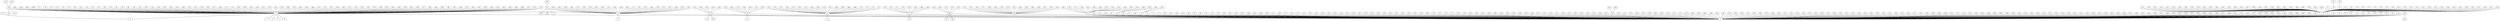 graph {
"0";
"1";
"2";
"3";
"4";
"5";
"6";
"7";
"8";
"9";
"10";
"11";
"12";
"13";
"14";
"15";
"16";
"17";
"18";
"19";
"20";
"21";
"22";
"23";
"24";
"25";
"26";
"27";
"28";
"29";
"30";
"31";
"32";
"33";
"34";
"35";
"36";
"37";
"38";
"39";
"40";
"41";
"42";
"43";
"44";
"45";
"46";
"47";
"48";
"49";
"50";
"51";
"52";
"53";
"54";
"55";
"56";
"57";
"58";
"59";
"60";
"61";
"62";
"63";
"64";
"65";
"66";
"67";
"68";
"69";
"70";
"71";
"72";
"73";
"74";
"75";
"76";
"77";
"78";
"79";
"80";
"81";
"82";
"83";
"84";
"85";
"86";
"87";
"88";
"89";
"90";
"91";
"92";
"93";
"94";
"95";
"96";
"97";
"98";
"99";
"100";
"101";
"102";
"103";
"104";
"105";
"106";
"107";
"108";
"109";
"110";
"111";
"112";
"113";
"114";
"115";
"116";
"117";
"118";
"119";
"120";
"121";
"122";
"123";
"124";
"125";
"126";
"127";
"128";
"129";
"130";
"131";
"132";
"133";
"134";
"135";
"136";
"137";
"138";
"139";
"140";
"141";
"142";
"143";
"144";
"145";
"146";
"147";
"148";
"149";
"150";
"151";
"152";
"153";
"154";
"155";
"156";
"157";
"158";
"159";
"160";
"161";
"162";
"163";
"164";
"165";
"166";
"167";
"168";
"169";
"170";
"171";
"172";
"173";
"174";
"175";
"176";
"177";
"178";
"179";
"180";
"181";
"182";
"183";
"184";
"185";
"186";
"187";
"188";
"189";
"190";
"191";
"192";
"193";
"194";
"195";
"196";
"197";
"198";
"199";
"200";
"201";
"202";
"203";
"204";
"205";
"206";
"207";
"208";
"209";
"210";
"211";
"212";
"213";
"214";
"215";
"216";
"217";
"218";
"219";
"220";
"221";
"222";
"223";
"224";
"225";
"226";
"227";
"228";
"229";
"230";
"231";
"232";
"233";
"234";
"235";
"236";
"237";
"238";
"239";
"240";
"241";
"242";
"243";
"244";
"245";
"246";
"247";
"248";
"249";
"250";
"251";
"252";
"253";
"254";
"255";
"256";
"257";
"258";
"259";
"260";
"261";
"262";
"263";
"264";
"265";
"266";
"267";
"268";
"269";
"270";
"271";
"272";
"273";
"274";
"275";
"276";
"277";
"278";
"279";
"280";
"281";
"282";
"283";
"284";
"285";
"286";
"287";
"288";
"289";
"290";
"291";
"292";
"293";
"294";
"295";
"296";
"297";
"298";
"299";
"300";
"301";
"302";
"303";
"304";
"305";
"306";
"307";
"308";
"309";
"310";
"311";
"312";
"313";
"314";
"315";
"316";
"317";
"318";
"319";
"320";
"321";
"322";
"323";
"324";
"325";
"326";
"327";
"328";
"329";
"330";
"331";
"332";
"333";
"334";
"335";
"336";
"337";
"338";
"339";
"340";
"341";
"342";
"343";
"344";
"345";
"346";
"347";
"348";
"349";
"350";
"351";
"352";
"353";
"354";
"355";
"356";
"357";
"358";
"359";
"360";
"361";
"362";
"363";
"364";
"365";
"366";
"367";
"368";
"369";
"370";
"371";
"372";
"373";
"374";
"375";
"376";
"377";
"378";
"379";
"380";
"381";
"382";
"383";
"384";
"385";
"386";
"387";
"388";
"389";
"390";
"391";
"392";
"393";
"394";
"395";
"396";
"397";
"398";
"399";
"400";
"401";
"402";
"403";
"404";
"405";
"406";
"407";
"408";
"409";
"410";
"411";
"412";
"413";
"414";
"415";
"416";
"417";
"418";
"419";
"420";
"421";
"422";
"423";
"424";
"425";
"426";
"427";
"428";
"429";
"430";
"431";
"432";
"433";
"434";
"435";
"436";
"437";
"438";
"439";
"440";
"441";
"442";
"443";
"444";
"445";
"446";
"447";
"448";
"449";
"450";
"451";
"452";
"453";
"454";
"455";
"456";
"457";
"458";
"459";
"460";
"461";
"462";
"463";
"464";
"465";
"466";
"467";
"468";
"469";
"470";
"471";
"472";
"473";
"474";
"475";
"476";
"477";
"478";
"479";
"480";
"481";
"482";
"483";
"484";
"485";
"486";
"487";
"488";
"489";
"490";
"491";
"492";
"493";
"494";
"495";
"496";
"497";
"498";
"499";
"3"--"0";
"10"--"0";
"10"--"5";
"11"--"0";
"11"--"2";
"11"--"6";
"11"--"7";
"11"--"8";
"11"--"9";
"12"--"3";
"15"--"0";
"16"--"3";
"19"--"0";
"19"--"4";
"20"--"0";
"21"--"3";
"22"--"0";
"22"--"1";
"23"--"0";
"24"--"0";
"25"--"0";
"26"--"0";
"27"--"11";
"28"--"0";
"29"--"11";
"30"--"0";
"31"--"11";
"32"--"3";
"33"--"22";
"34"--"11";
"35"--"11";
"36"--"0";
"37"--"11";
"38"--"0";
"39"--"0";
"40"--"11";
"41"--"10";
"42"--"3";
"43"--"3";
"44"--"0";
"45"--"11";
"46"--"11";
"47"--"0";
"47"--"17";
"48"--"0";
"49"--"0";
"50"--"3";
"51"--"22";
"52"--"22";
"53"--"11";
"54"--"11";
"55"--"0";
"56"--"0";
"57"--"0";
"58"--"11";
"59"--"11";
"60"--"0";
"61"--"0";
"62"--"0";
"63"--"0";
"64"--"11";
"65"--"10";
"66"--"11";
"67"--"0";
"68"--"0";
"69"--"55";
"70"--"3";
"72"--"0";
"73"--"0";
"74"--"3";
"75"--"0";
"76"--"3";
"77"--"0";
"78"--"3";
"79"--"3";
"80"--"0";
"81"--"22";
"82"--"0";
"83"--"0";
"84"--"0";
"85"--"0";
"87"--"0";
"88"--"11";
"89"--"11";
"90"--"0";
"91"--"0";
"92"--"0";
"93"--"11";
"94"--"47";
"95"--"0";
"96"--"3";
"97"--"47";
"98"--"0";
"99"--"0";
"100"--"11";
"101"--"0";
"102"--"0";
"104"--"0";
"105"--"0";
"107"--"47";
"108"--"0";
"109"--"0";
"110"--"22";
"111"--"0";
"112"--"0";
"112"--"13";
"112"--"103";
"114"--"19";
"116"--"0";
"117"--"0";
"118"--"0";
"119"--"3";
"120"--"21";
"121"--"0";
"122"--"0";
"123"--"0";
"124"--"112";
"125"--"0";
"126"--"24";
"127"--"22";
"128"--"3";
"129"--"0";
"130"--"0";
"131"--"3";
"132"--"0";
"133"--"11";
"134"--"0";
"135"--"0";
"136"--"11";
"137"--"22";
"138"--"11";
"139"--"0";
"140"--"11";
"141"--"0";
"142"--"0";
"143"--"0";
"144"--"22";
"145"--"11";
"147"--"10";
"148"--"11";
"149"--"0";
"150"--"0";
"151"--"3";
"152"--"11";
"153"--"11";
"154"--"0";
"155"--"0";
"156"--"19";
"157"--"22";
"158"--"0";
"159"--"10";
"159"--"18";
"159"--"115";
"160"--"19";
"161"--"0";
"162"--"11";
"163"--"0";
"164"--"11";
"165"--"0";
"166"--"0";
"166"--"14";
"166"--"86";
"167"--"11";
"168"--"0";
"169"--"11";
"170"--"0";
"171"--"11";
"172"--"55";
"173"--"9";
"174"--"11";
"175"--"0";
"176"--"0";
"177"--"0";
"178"--"0";
"179"--"0";
"180"--"0";
"181"--"0";
"182"--"11";
"183"--"3";
"184"--"112";
"185"--"112";
"186"--"55";
"187"--"0";
"188"--"10";
"189"--"0";
"190"--"0";
"191"--"3";
"192"--"3";
"193"--"0";
"194"--"0";
"195"--"0";
"196"--"3";
"197"--"19";
"198"--"0";
"199"--"0";
"200"--"11";
"201"--"10";
"202"--"47";
"203"--"11";
"204"--"3";
"205"--"3";
"206"--"11";
"207"--"10";
"207"--"71";
"207"--"106";
"207"--"146";
"208"--"0";
"209"--"3";
"210"--"0";
"211"--"166";
"212"--"11";
"213"--"0";
"214"--"0";
"215"--"10";
"216"--"112";
"217"--"0";
"218"--"22";
"219"--"11";
"220"--"0";
"221"--"16";
"222"--"11";
"223"--"0";
"224"--"0";
"225"--"3";
"226"--"19";
"227"--"3";
"228"--"159";
"229"--"11";
"230"--"0";
"231"--"0";
"232"--"22";
"233"--"19";
"234"--"49";
"235"--"3";
"236"--"3";
"237"--"0";
"238"--"24";
"239"--"0";
"240"--"11";
"241"--"0";
"242"--"11";
"243"--"3";
"244"--"3";
"245"--"0";
"246"--"11";
"247"--"10";
"248"--"0";
"249"--"10";
"250"--"0";
"250"--"113";
"251"--"0";
"252"--"0";
"253"--"3";
"254"--"3";
"255"--"0";
"256"--"22";
"257"--"0";
"258"--"0";
"259"--"3";
"260"--"62";
"261"--"10";
"262"--"55";
"263"--"0";
"264"--"0";
"265"--"49";
"266"--"3";
"267"--"10";
"268"--"11";
"269"--"11";
"270"--"0";
"271"--"0";
"272"--"0";
"273"--"11";
"274"--"0";
"275"--"11";
"276"--"3";
"277"--"49";
"278"--"3";
"279"--"159";
"280"--"0";
"281"--"3";
"282"--"72";
"283"--"3";
"284"--"0";
"285"--"0";
"286"--"0";
"287"--"11";
"288"--"49";
"289"--"10";
"290"--"3";
"291"--"0";
"292"--"0";
"293"--"0";
"294"--"0";
"295"--"49";
"296"--"11";
"297"--"49";
"298"--"55";
"299"--"0";
"300"--"22";
"301"--"0";
"302"--"3";
"303"--"10";
"304"--"11";
"305"--"0";
"306"--"0";
"307"--"0";
"308"--"0";
"309"--"0";
"310"--"22";
"311"--"11";
"312"--"0";
"313"--"0";
"314"--"0";
"315"--"11";
"316"--"0";
"317"--"166";
"318"--"49";
"319"--"47";
"320"--"3";
"321"--"0";
"322"--"0";
"323"--"0";
"324"--"11";
"325"--"11";
"326"--"3";
"327"--"0";
"328"--"0";
"329"--"0";
"330"--"3";
"331"--"0";
"332"--"0";
"333"--"49";
"334"--"0";
"335"--"0";
"336"--"11";
"337"--"3";
"338"--"49";
"339"--"11";
"340"--"3";
"341"--"22";
"342"--"3";
"343"--"11";
"344"--"55";
"345"--"0";
"346"--"10";
"347"--"0";
"348"--"11";
"349"--"49";
"350"--"11";
"351"--"0";
"352"--"0";
"353"--"11";
"354"--"0";
"355"--"0";
"356"--"0";
"357"--"0";
"358"--"0";
"359"--"0";
"360"--"0";
"361"--"11";
"362"--"55";
"363"--"49";
"364"--"0";
"365"--"10";
"366"--"11";
"367"--"3";
"368"--"0";
"369"--"49";
"370"--"0";
"371"--"0";
"372"--"0";
"373"--"55";
"374"--"0";
"375"--"10";
"376"--"3";
"377"--"11";
"378"--"10";
"379"--"10";
"380"--"11";
"381"--"166";
"382"--"0";
"383"--"11";
"384"--"0";
"385"--"3";
"386"--"47";
"387"--"10";
"388"--"0";
"389"--"0";
"390"--"11";
"391"--"11";
"392"--"3";
"393"--"3";
"394"--"47";
"395"--"0";
"396"--"0";
"397"--"11";
"398"--"3";
"399"--"0";
"400"--"11";
"401"--"0";
"402"--"19";
"403"--"0";
"404"--"0";
"405"--"3";
"406"--"72";
"407"--"49";
"408"--"0";
"409"--"10";
"410"--"3";
"411"--"0";
"412"--"0";
"413"--"0";
"414"--"11";
"415"--"55";
"416"--"0";
"417"--"10";
"418"--"0";
"419"--"55";
"420"--"49";
"421"--"0";
"422"--"0";
"423"--"47";
"424"--"0";
"425"--"0";
"426"--"166";
"427"--"0";
"428"--"166";
"429"--"0";
"430"--"11";
"431"--"11";
"432"--"3";
"433"--"11";
"434"--"62";
"435"--"49";
"436"--"207";
"437"--"0";
"438"--"245";
"439"--"0";
"440"--"0";
"441"--"0";
"442"--"0";
"443"--"0";
"444"--"22";
"445"--"0";
"446"--"0";
"447"--"0";
"448"--"0";
"449"--"11";
"450"--"55";
"451"--"0";
"452"--"11";
"453"--"0";
"454"--"62";
"455"--"0";
"456"--"245";
"457"--"0";
"458"--"3";
"459"--"0";
"460"--"0";
"461"--"0";
"462"--"11";
"463"--"55";
"464"--"0";
"465"--"11";
"466"--"11";
"467"--"0";
"468"--"0";
"469"--"11";
"470"--"0";
"471"--"11";
"472"--"49";
"473"--"0";
"474"--"0";
"475"--"11";
"476"--"11";
"477"--"0";
"478"--"0";
"479"--"0";
"480"--"22";
"481"--"10";
"482"--"0";
"483"--"0";
"484"--"11";
"485"--"10";
"486"--"11";
"487"--"0";
"488"--"22";
"489"--"0";
"490"--"0";
"491"--"112";
"492"--"10";
"493"--"0";
"494"--"0";
"495"--"0";
"496"--"11";
"497"--"24";
"498"--"22";
"499"--"11";
}